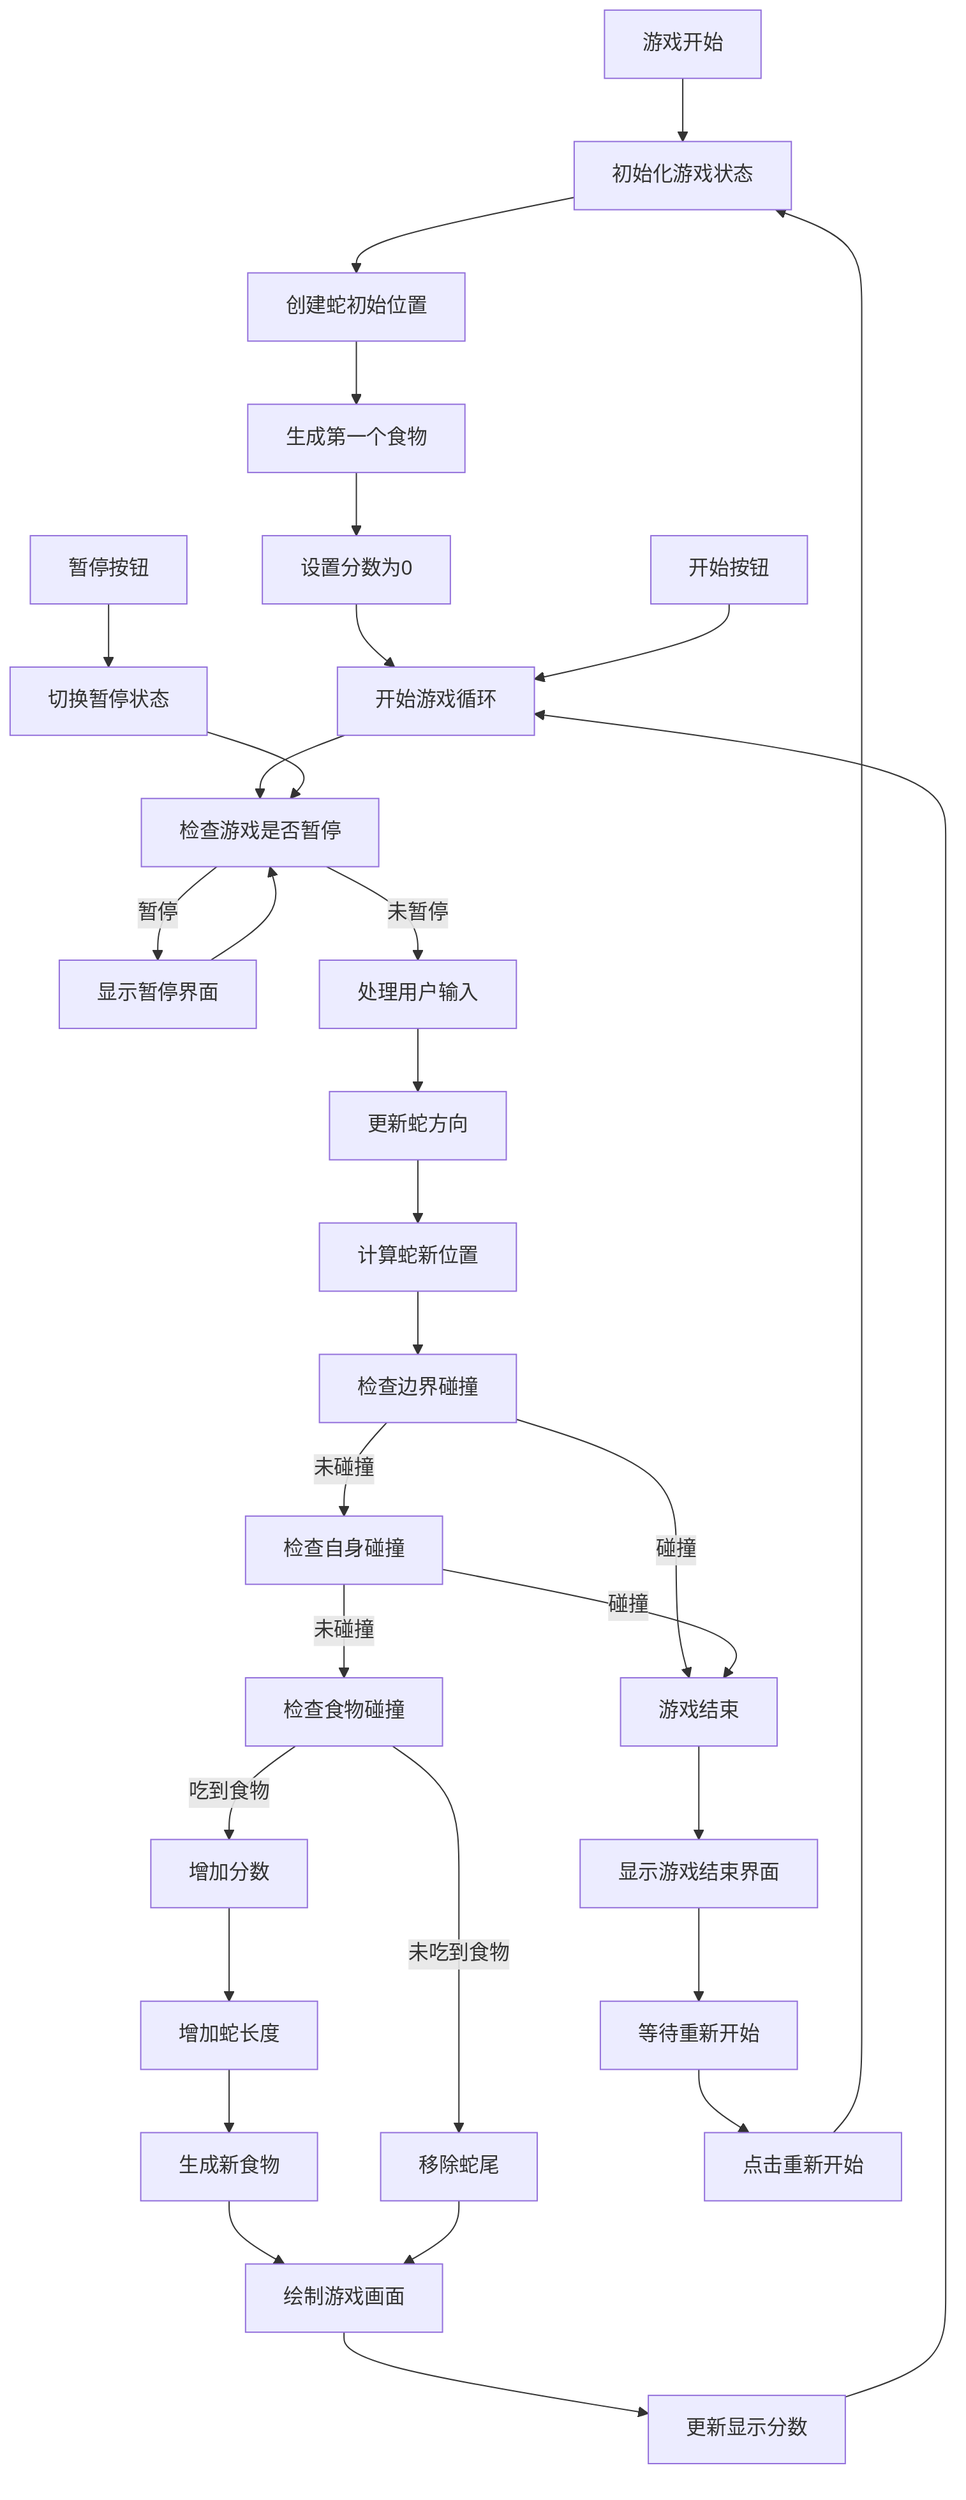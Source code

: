 flowchart TD
    A[游戏开始] --> B[初始化游戏状态]
    B --> C[创建蛇初始位置]
    C --> D[生成第一个食物]
    D --> E[设置分数为0]
    E --> F[开始游戏循环]

    F --> G[检查游戏是否暂停]
    G -->|暂停| H[显示暂停界面]
    H --> G
    G -->|未暂停| I[处理用户输入]

    I --> J[更新蛇方向]
    J --> K[计算蛇新位置]
    K --> L[检查边界碰撞]

    L -->|碰撞| M[游戏结束]
    L -->|未碰撞| N[检查自身碰撞]
    N -->|碰撞| M
    N -->|未碰撞| O[检查食物碰撞]

    O -->|吃到食物| P[增加分数]
    P --> Q[增加蛇长度]
    Q --> R[生成新食物]
    O -->|未吃到食物| S[移除蛇尾]

    R --> T[绘制游戏画面]
    S --> T
    T --> U[更新显示分数]
    U --> F

    M --> V[显示游戏结束界面]
    V --> W[等待重新开始]
    W --> X[点击重新开始]
    X --> B

    Y[开始按钮] --> F
    Z[暂停按钮] --> AA[切换暂停状态]
    AA --> G